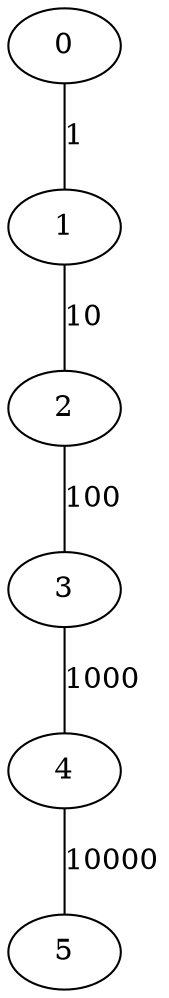 # 6 5

graph G {
    0 -- 1 [label=1];
    1 -- 2 [label=10];
    2 -- 3 [label=100];
    3 -- 4 [label=1000];
    4 -- 5 [label=10000];
}
